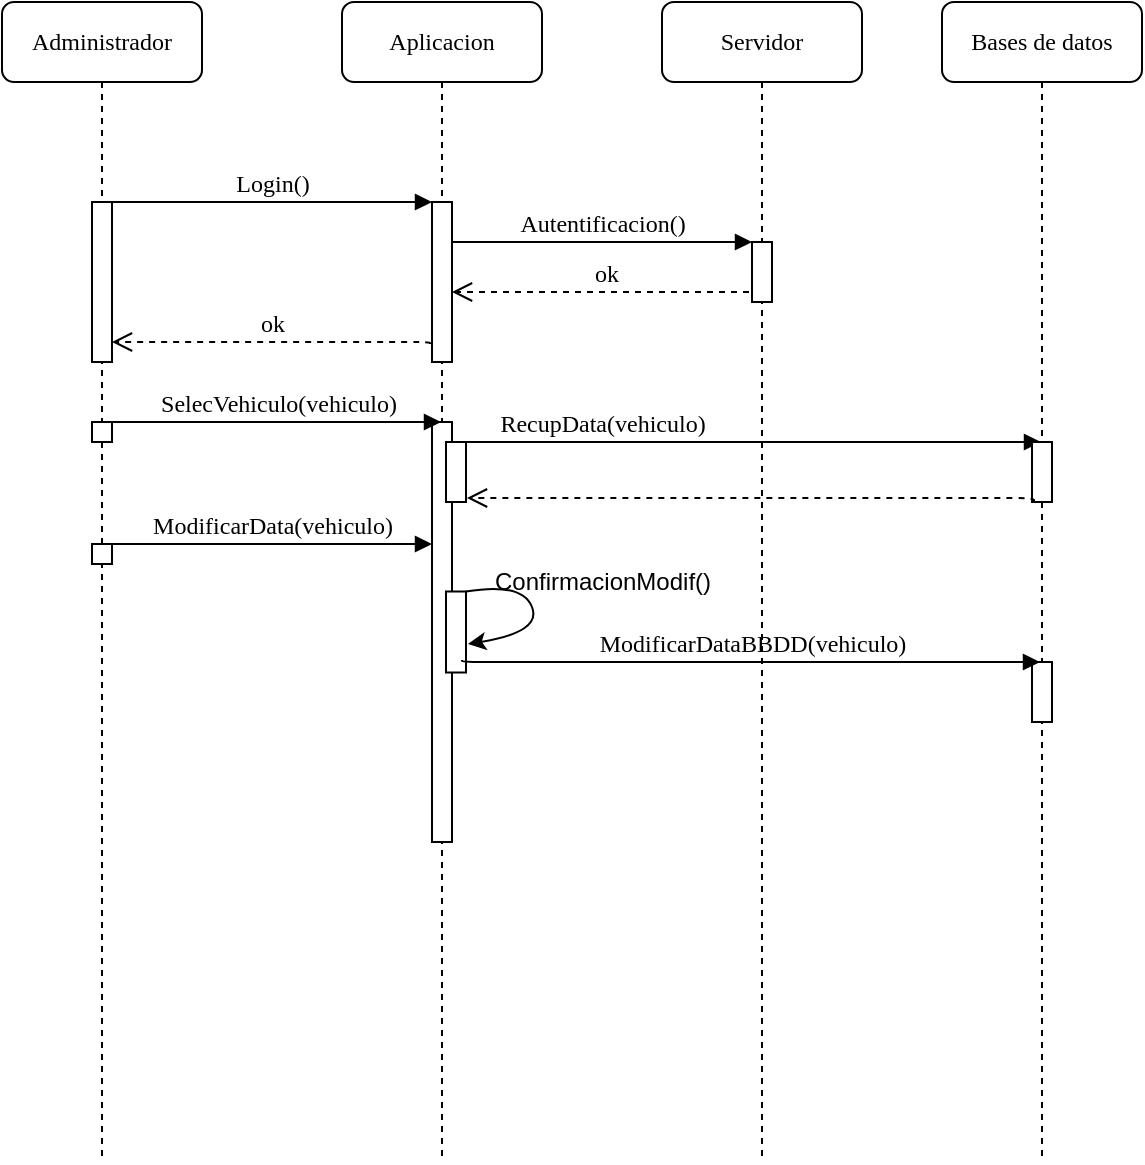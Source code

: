 <mxfile version="15.8.6" type="github">
  <diagram name="Page-1" id="13e1069c-82ec-6db2-03f1-153e76fe0fe0">
    <mxGraphModel dx="5080" dy="5350" grid="1" gridSize="10" guides="1" tooltips="1" connect="1" arrows="1" fold="1" page="1" pageScale="1" pageWidth="1100" pageHeight="850" background="none" math="0" shadow="0">
      <root>
        <mxCell id="0" />
        <mxCell id="1" parent="0" />
        <mxCell id="7baba1c4bc27f4b0-2" value="Aplicacion" style="shape=umlLifeline;perimeter=lifelinePerimeter;whiteSpace=wrap;html=1;container=1;collapsible=0;recursiveResize=0;outlineConnect=0;rounded=1;shadow=0;comic=0;labelBackgroundColor=none;strokeWidth=1;fontFamily=Verdana;fontSize=12;align=center;" parent="1" vertex="1">
          <mxGeometry x="240" y="80" width="100" height="580" as="geometry" />
        </mxCell>
        <mxCell id="7baba1c4bc27f4b0-10" value="" style="html=1;points=[];perimeter=orthogonalPerimeter;rounded=0;shadow=0;comic=0;labelBackgroundColor=none;strokeWidth=1;fontFamily=Verdana;fontSize=12;align=center;" parent="7baba1c4bc27f4b0-2" vertex="1">
          <mxGeometry x="45" y="100" width="10" height="80" as="geometry" />
        </mxCell>
        <mxCell id="KZ1Gvi_00a-7JXvZT4LR-1" value="ok" style="html=1;verticalAlign=bottom;endArrow=open;dashed=1;endSize=8;labelBackgroundColor=none;fontFamily=Verdana;fontSize=12;edgeStyle=elbowEdgeStyle;elbow=vertical;" edge="1" parent="7baba1c4bc27f4b0-2">
          <mxGeometry relative="1" as="geometry">
            <mxPoint x="55" y="145" as="targetPoint" />
            <Array as="points">
              <mxPoint x="130" y="145" />
              <mxPoint x="160" y="145" />
            </Array>
            <mxPoint x="209.5" y="145" as="sourcePoint" />
          </mxGeometry>
        </mxCell>
        <mxCell id="KZ1Gvi_00a-7JXvZT4LR-8" value="" style="html=1;points=[];perimeter=orthogonalPerimeter;rounded=0;shadow=0;comic=0;labelBackgroundColor=none;strokeWidth=1;fontFamily=Verdana;fontSize=12;align=center;" vertex="1" parent="7baba1c4bc27f4b0-2">
          <mxGeometry x="45" y="210" width="10" height="210" as="geometry" />
        </mxCell>
        <mxCell id="KZ1Gvi_00a-7JXvZT4LR-9" value="RecupData(vehiculo)" style="html=1;verticalAlign=bottom;endArrow=block;labelBackgroundColor=none;fontFamily=Verdana;fontSize=12;edgeStyle=elbowEdgeStyle;elbow=vertical;" edge="1" parent="7baba1c4bc27f4b0-2" target="KZ1Gvi_00a-7JXvZT4LR-6">
          <mxGeometry x="-0.491" relative="1" as="geometry">
            <mxPoint x="55" y="220" as="sourcePoint" />
            <mxPoint x="185" y="220.0" as="targetPoint" />
            <mxPoint as="offset" />
          </mxGeometry>
        </mxCell>
        <mxCell id="KZ1Gvi_00a-7JXvZT4LR-10" value="" style="html=1;points=[];perimeter=orthogonalPerimeter;rounded=0;shadow=0;comic=0;labelBackgroundColor=none;strokeWidth=1;fontFamily=Verdana;fontSize=12;align=center;" vertex="1" parent="7baba1c4bc27f4b0-2">
          <mxGeometry x="52" y="220" width="10" height="30" as="geometry" />
        </mxCell>
        <mxCell id="KZ1Gvi_00a-7JXvZT4LR-16" value="" style="html=1;points=[];perimeter=orthogonalPerimeter;rounded=0;shadow=0;comic=0;labelBackgroundColor=none;strokeWidth=1;fontFamily=Verdana;fontSize=12;align=center;" vertex="1" parent="7baba1c4bc27f4b0-2">
          <mxGeometry x="52" y="294.75" width="10" height="40.5" as="geometry" />
        </mxCell>
        <mxCell id="KZ1Gvi_00a-7JXvZT4LR-19" value="" style="curved=1;endArrow=classic;html=1;rounded=0;entryX=1.1;entryY=0.648;entryDx=0;entryDy=0;entryPerimeter=0;" edge="1" parent="7baba1c4bc27f4b0-2" source="KZ1Gvi_00a-7JXvZT4LR-16" target="KZ1Gvi_00a-7JXvZT4LR-16">
          <mxGeometry width="50" height="50" relative="1" as="geometry">
            <mxPoint x="150" y="280" as="sourcePoint" />
            <mxPoint x="300" y="190" as="targetPoint" />
            <Array as="points">
              <mxPoint x="90" y="290" />
              <mxPoint x="100" y="315" />
            </Array>
          </mxGeometry>
        </mxCell>
        <mxCell id="7baba1c4bc27f4b0-3" value="Servidor" style="shape=umlLifeline;perimeter=lifelinePerimeter;whiteSpace=wrap;html=1;container=1;collapsible=0;recursiveResize=0;outlineConnect=0;rounded=1;shadow=0;comic=0;labelBackgroundColor=none;strokeWidth=1;fontFamily=Verdana;fontSize=12;align=center;" parent="1" vertex="1">
          <mxGeometry x="400" y="80" width="100" height="580" as="geometry" />
        </mxCell>
        <mxCell id="7baba1c4bc27f4b0-13" value="" style="html=1;points=[];perimeter=orthogonalPerimeter;rounded=0;shadow=0;comic=0;labelBackgroundColor=none;strokeWidth=1;fontFamily=Verdana;fontSize=12;align=center;" parent="7baba1c4bc27f4b0-3" vertex="1">
          <mxGeometry x="45" y="120" width="10" height="30" as="geometry" />
        </mxCell>
        <mxCell id="7baba1c4bc27f4b0-8" value="Administrador" style="shape=umlLifeline;perimeter=lifelinePerimeter;whiteSpace=wrap;html=1;container=1;collapsible=0;recursiveResize=0;outlineConnect=0;rounded=1;shadow=0;comic=0;labelBackgroundColor=none;strokeWidth=1;fontFamily=Verdana;fontSize=12;align=center;" parent="1" vertex="1">
          <mxGeometry x="70" y="80" width="100" height="580" as="geometry" />
        </mxCell>
        <mxCell id="7baba1c4bc27f4b0-9" value="" style="html=1;points=[];perimeter=orthogonalPerimeter;rounded=0;shadow=0;comic=0;labelBackgroundColor=none;strokeWidth=1;fontFamily=Verdana;fontSize=12;align=center;" parent="7baba1c4bc27f4b0-8" vertex="1">
          <mxGeometry x="45" y="100" width="10" height="80" as="geometry" />
        </mxCell>
        <mxCell id="KZ1Gvi_00a-7JXvZT4LR-3" value="ok" style="html=1;verticalAlign=bottom;endArrow=open;dashed=1;endSize=8;labelBackgroundColor=none;fontFamily=Verdana;fontSize=12;edgeStyle=elbowEdgeStyle;elbow=vertical;exitX=-0.1;exitY=0.888;exitDx=0;exitDy=0;exitPerimeter=0;" edge="1" parent="7baba1c4bc27f4b0-8" source="7baba1c4bc27f4b0-10">
          <mxGeometry relative="1" as="geometry">
            <mxPoint x="55" y="170" as="targetPoint" />
            <Array as="points">
              <mxPoint x="130" y="170" />
              <mxPoint x="160" y="170" />
            </Array>
            <mxPoint x="210" y="170" as="sourcePoint" />
          </mxGeometry>
        </mxCell>
        <mxCell id="KZ1Gvi_00a-7JXvZT4LR-4" value="" style="html=1;points=[];perimeter=orthogonalPerimeter;rounded=0;shadow=0;comic=0;labelBackgroundColor=none;strokeWidth=1;fontFamily=Verdana;fontSize=12;align=center;" vertex="1" parent="7baba1c4bc27f4b0-8">
          <mxGeometry x="45" y="210" width="10" height="10" as="geometry" />
        </mxCell>
        <mxCell id="KZ1Gvi_00a-7JXvZT4LR-5" value="SelecVehiculo(vehiculo)" style="html=1;verticalAlign=bottom;endArrow=block;labelBackgroundColor=none;fontFamily=Verdana;fontSize=12;edgeStyle=elbowEdgeStyle;elbow=vertical;" edge="1" parent="7baba1c4bc27f4b0-8" target="7baba1c4bc27f4b0-2">
          <mxGeometry relative="1" as="geometry">
            <mxPoint x="55" y="210" as="sourcePoint" />
            <mxPoint x="185" y="210.0" as="targetPoint" />
          </mxGeometry>
        </mxCell>
        <mxCell id="KZ1Gvi_00a-7JXvZT4LR-13" value="" style="html=1;points=[];perimeter=orthogonalPerimeter;rounded=0;shadow=0;comic=0;labelBackgroundColor=none;strokeWidth=1;fontFamily=Verdana;fontSize=12;align=center;" vertex="1" parent="7baba1c4bc27f4b0-8">
          <mxGeometry x="45" y="271" width="10" height="10" as="geometry" />
        </mxCell>
        <mxCell id="7baba1c4bc27f4b0-11" value="Login()" style="html=1;verticalAlign=bottom;endArrow=block;entryX=0;entryY=0;labelBackgroundColor=none;fontFamily=Verdana;fontSize=12;edgeStyle=elbowEdgeStyle;elbow=vertical;" parent="1" source="7baba1c4bc27f4b0-9" target="7baba1c4bc27f4b0-10" edge="1">
          <mxGeometry relative="1" as="geometry">
            <mxPoint x="220" y="190" as="sourcePoint" />
          </mxGeometry>
        </mxCell>
        <mxCell id="7baba1c4bc27f4b0-14" value="Autentificacion()" style="html=1;verticalAlign=bottom;endArrow=block;entryX=0;entryY=0;labelBackgroundColor=none;fontFamily=Verdana;fontSize=12;edgeStyle=elbowEdgeStyle;elbow=vertical;" parent="1" source="7baba1c4bc27f4b0-10" target="7baba1c4bc27f4b0-13" edge="1">
          <mxGeometry relative="1" as="geometry">
            <mxPoint x="370" y="200" as="sourcePoint" />
          </mxGeometry>
        </mxCell>
        <mxCell id="KZ1Gvi_00a-7JXvZT4LR-6" value="Bases de datos" style="shape=umlLifeline;perimeter=lifelinePerimeter;whiteSpace=wrap;html=1;container=1;collapsible=0;recursiveResize=0;outlineConnect=0;rounded=1;shadow=0;comic=0;labelBackgroundColor=none;strokeWidth=1;fontFamily=Verdana;fontSize=12;align=center;" vertex="1" parent="1">
          <mxGeometry x="540" y="80" width="100" height="580" as="geometry" />
        </mxCell>
        <mxCell id="KZ1Gvi_00a-7JXvZT4LR-7" value="" style="html=1;points=[];perimeter=orthogonalPerimeter;rounded=0;shadow=0;comic=0;labelBackgroundColor=none;strokeWidth=1;fontFamily=Verdana;fontSize=12;align=center;" vertex="1" parent="KZ1Gvi_00a-7JXvZT4LR-6">
          <mxGeometry x="45" y="220" width="10" height="30" as="geometry" />
        </mxCell>
        <mxCell id="KZ1Gvi_00a-7JXvZT4LR-11" value="" style="html=1;verticalAlign=bottom;endArrow=open;dashed=1;endSize=8;labelBackgroundColor=none;fontFamily=Verdana;fontSize=12;edgeStyle=elbowEdgeStyle;elbow=vertical;exitX=0.1;exitY=1;exitDx=0;exitDy=0;exitPerimeter=0;" edge="1" parent="KZ1Gvi_00a-7JXvZT4LR-6" source="KZ1Gvi_00a-7JXvZT4LR-7">
          <mxGeometry x="0.247" relative="1" as="geometry">
            <mxPoint x="-237.5" y="248" as="targetPoint" />
            <Array as="points">
              <mxPoint x="-21.5" y="248" />
              <mxPoint x="8.5" y="248" />
            </Array>
            <mxPoint x="41" y="248" as="sourcePoint" />
            <mxPoint as="offset" />
          </mxGeometry>
        </mxCell>
        <mxCell id="KZ1Gvi_00a-7JXvZT4LR-18" value="" style="html=1;points=[];perimeter=orthogonalPerimeter;rounded=0;shadow=0;comic=0;labelBackgroundColor=none;strokeWidth=1;fontFamily=Verdana;fontSize=12;align=center;" vertex="1" parent="KZ1Gvi_00a-7JXvZT4LR-6">
          <mxGeometry x="45" y="330" width="10" height="30" as="geometry" />
        </mxCell>
        <mxCell id="KZ1Gvi_00a-7JXvZT4LR-14" value="ModificarData(vehiculo)" style="html=1;verticalAlign=bottom;endArrow=block;entryX=0;entryY=0;labelBackgroundColor=none;fontFamily=Verdana;fontSize=12;edgeStyle=elbowEdgeStyle;elbow=vertical;" edge="1" parent="1" source="KZ1Gvi_00a-7JXvZT4LR-13">
          <mxGeometry relative="1" as="geometry">
            <mxPoint x="155" y="351" as="sourcePoint" />
            <mxPoint x="285" y="351.0" as="targetPoint" />
          </mxGeometry>
        </mxCell>
        <mxCell id="KZ1Gvi_00a-7JXvZT4LR-17" value="ModificarDataBBDD(vehiculo)" style="html=1;verticalAlign=bottom;endArrow=block;labelBackgroundColor=none;fontFamily=Verdana;fontSize=12;edgeStyle=elbowEdgeStyle;elbow=vertical;entryX=0.6;entryY=-0.033;entryDx=0;entryDy=0;entryPerimeter=0;" edge="1" parent="1">
          <mxGeometry relative="1" as="geometry">
            <mxPoint x="300" y="409" as="sourcePoint" />
            <mxPoint x="589" y="409.01" as="targetPoint" />
            <Array as="points">
              <mxPoint x="284" y="410" />
            </Array>
          </mxGeometry>
        </mxCell>
        <mxCell id="KZ1Gvi_00a-7JXvZT4LR-20" value="ConfirmacionModif()" style="text;html=1;align=center;verticalAlign=middle;resizable=0;points=[];autosize=1;strokeColor=none;fillColor=none;" vertex="1" parent="1">
          <mxGeometry x="310" y="360" width="120" height="20" as="geometry" />
        </mxCell>
      </root>
    </mxGraphModel>
  </diagram>
</mxfile>
